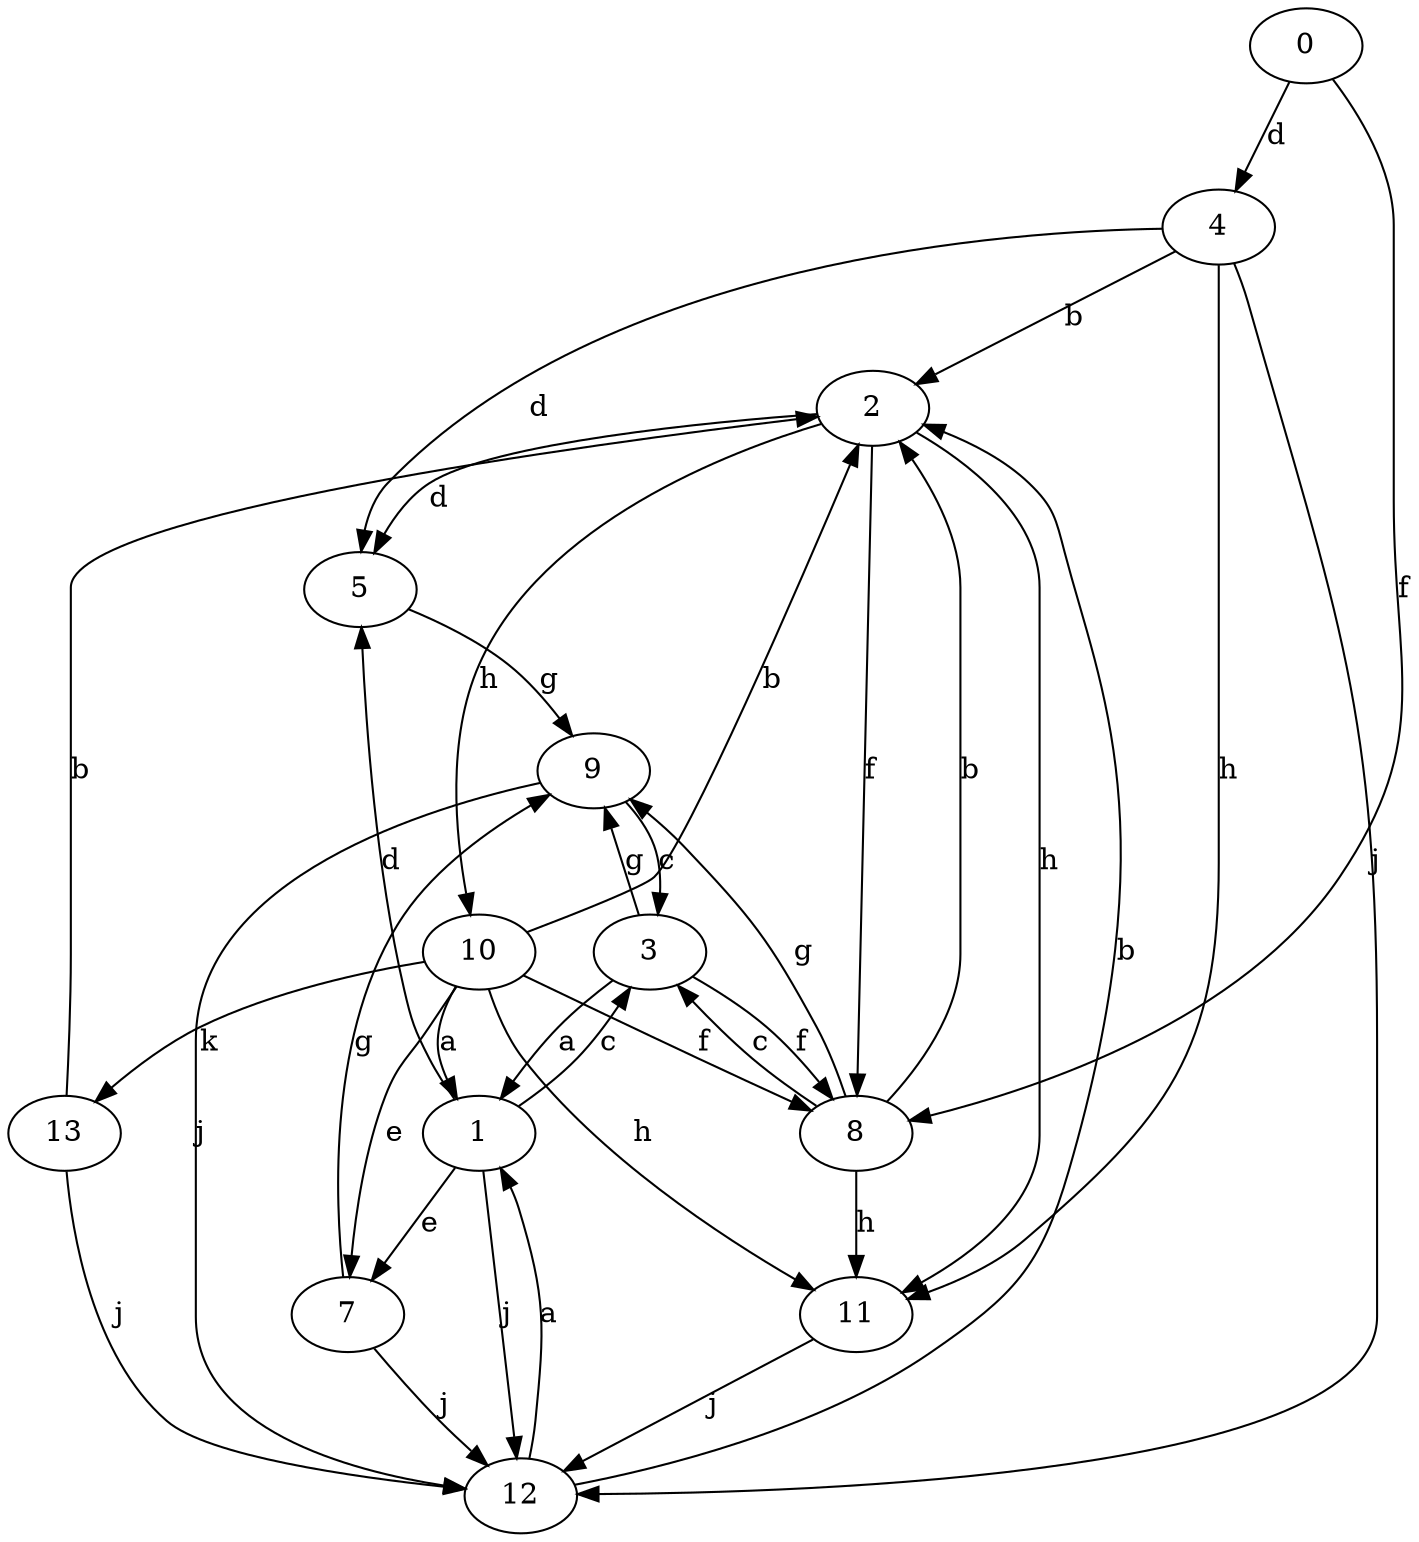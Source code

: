 strict digraph  {
0;
1;
2;
3;
4;
5;
7;
8;
9;
10;
11;
12;
13;
0 -> 4  [label=d];
0 -> 8  [label=f];
1 -> 3  [label=c];
1 -> 5  [label=d];
1 -> 7  [label=e];
1 -> 12  [label=j];
2 -> 5  [label=d];
2 -> 8  [label=f];
2 -> 10  [label=h];
2 -> 11  [label=h];
3 -> 1  [label=a];
3 -> 8  [label=f];
3 -> 9  [label=g];
4 -> 2  [label=b];
4 -> 5  [label=d];
4 -> 11  [label=h];
4 -> 12  [label=j];
5 -> 9  [label=g];
7 -> 9  [label=g];
7 -> 12  [label=j];
8 -> 2  [label=b];
8 -> 3  [label=c];
8 -> 9  [label=g];
8 -> 11  [label=h];
9 -> 3  [label=c];
9 -> 12  [label=j];
10 -> 1  [label=a];
10 -> 2  [label=b];
10 -> 7  [label=e];
10 -> 8  [label=f];
10 -> 11  [label=h];
10 -> 13  [label=k];
11 -> 12  [label=j];
12 -> 1  [label=a];
12 -> 2  [label=b];
13 -> 2  [label=b];
13 -> 12  [label=j];
}
